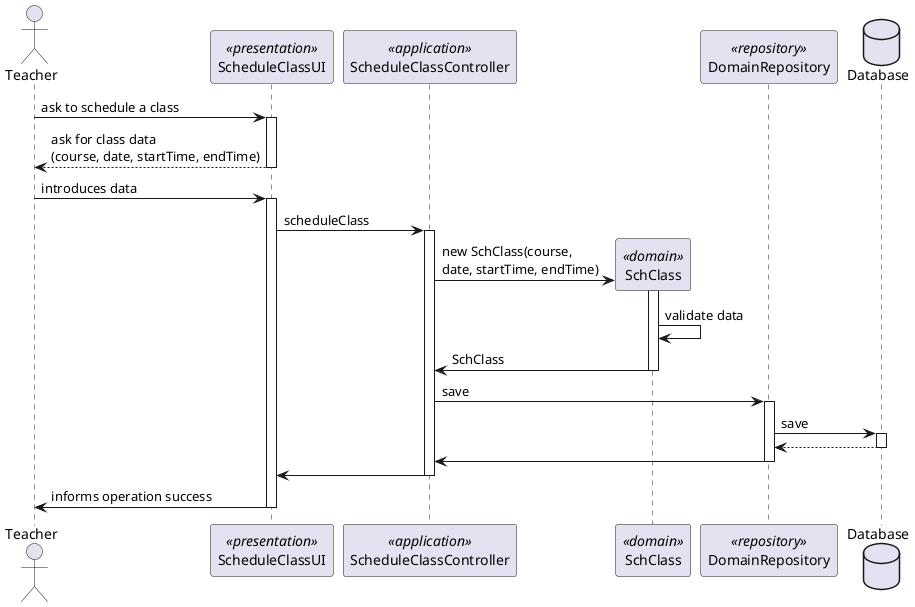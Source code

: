 @startuml

actor Teacher as TEACHER
participant ScheduleClassUI as ScheduleClassUI <<presentation>>
participant ScheduleClassController as ScheduleClassController <<application>>
participant SchClass as SchClass <<domain>>
participant DomainRepository as DomainRepository <<repository>>

TEACHER -> ScheduleClassUI : ask to schedule a class
activate ScheduleClassUI
ScheduleClassUI --> TEACHER : ask for class data\n(course, date, startTime, endTime)
deactivate ScheduleClassUI
TEACHER -> ScheduleClassUI : introduces data
activate ScheduleClassUI
ScheduleClassUI -> ScheduleClassController : scheduleClass
activate ScheduleClassController

create SchClass
ScheduleClassController -> SchClass : new SchClass(course, \ndate, startTime, endTime)
activate SchClass
SchClass -> SchClass : validate data
SchClass -> ScheduleClassController : SchClass
deactivate SchClass


ScheduleClassController -> DomainRepository : save
activate DomainRepository
database Database
DomainRepository -> Database : save
activate Database
Database --> DomainRepository
deactivate Database
DomainRepository -> ScheduleClassController
deactivate DomainRepository




ScheduleClassController -> ScheduleClassUI
deactivate ScheduleClassController
ScheduleClassUI -> TEACHER : informs operation success
deactivate ScheduleClassUI

@enduml